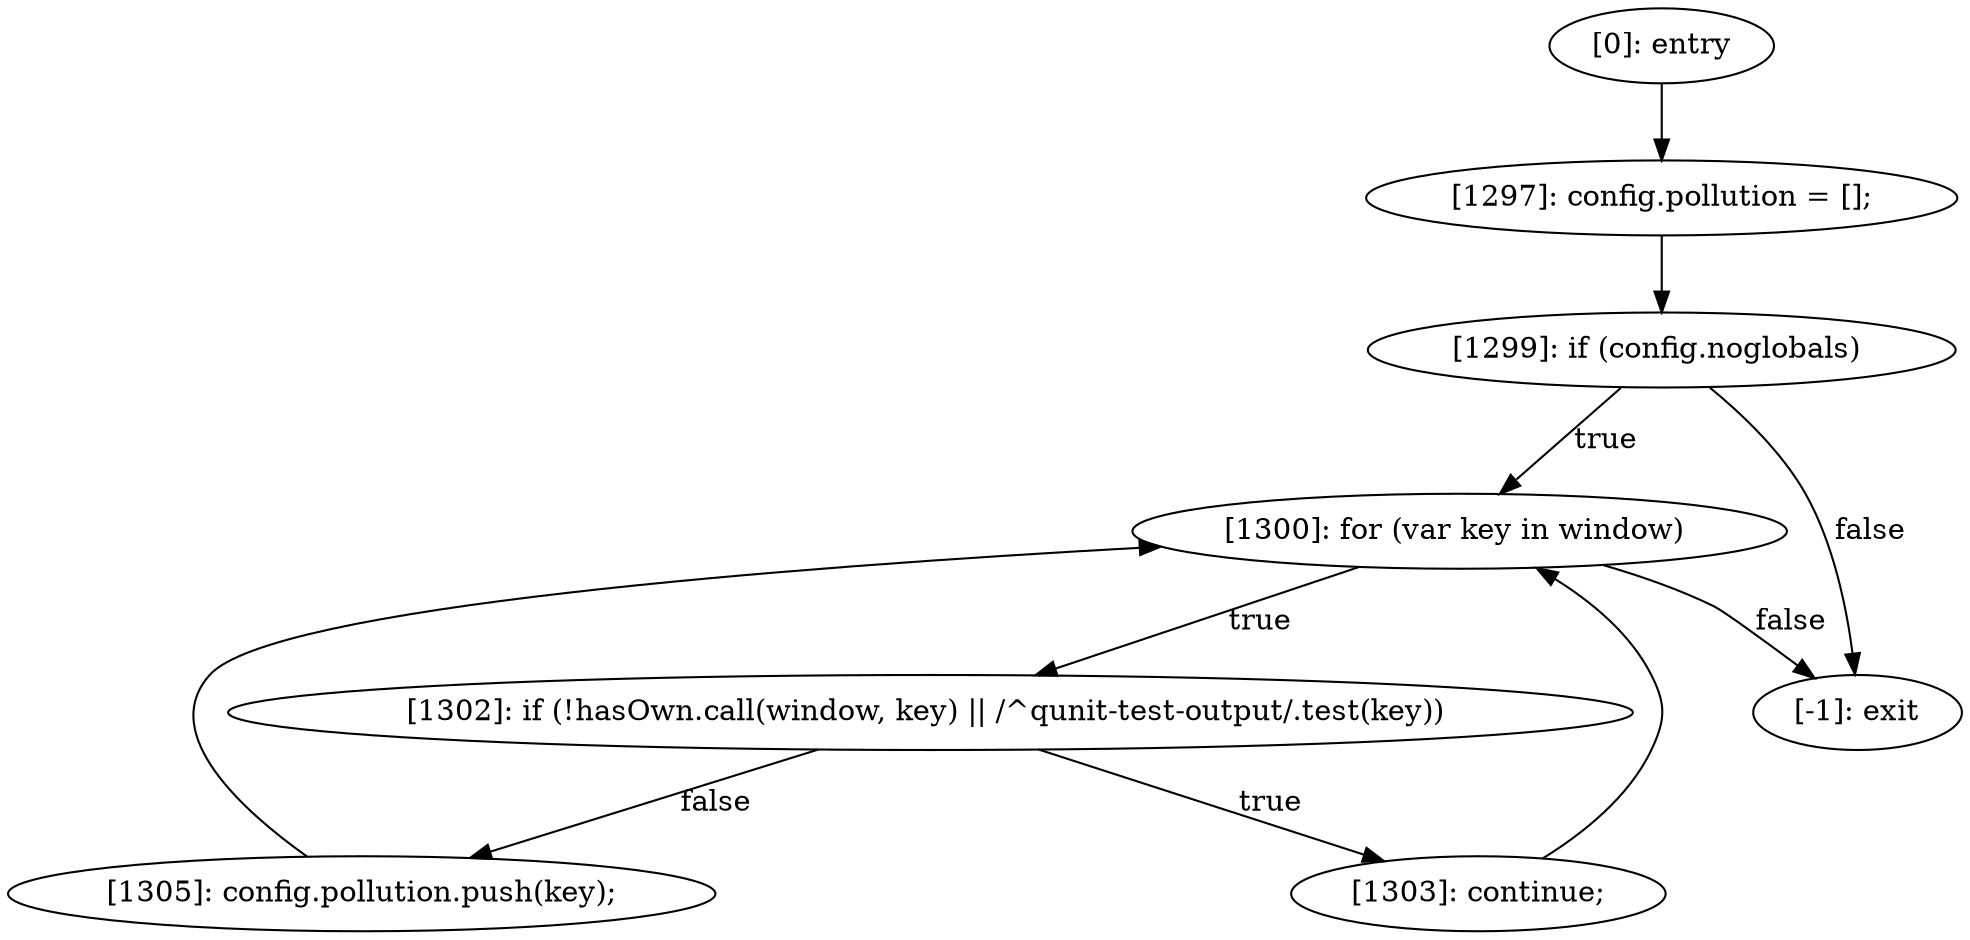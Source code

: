 digraph {
"0" [label="[1299]: if (config.noglobals) "] 
"1" [label="[1297]: config.pollution = [];\n"] 
"2" [label="[1303]: continue;\n"] 
"3" [label="[1302]: if (!hasOwn.call(window, key) || /^qunit-test-output/.test(key)) "] 
"4" [label="[1305]: config.pollution.push(key);\n"] 
"5" [label="[1300]: for (var key in window) "] 
"6" [label="[-1]: exit"] 
"7" [label="[0]: entry"] 
"0" -> "5" [label="true"] 
"0" -> "6" [label="false"] 
"1" -> "0" [label=""] 
"2" -> "5" [label=""] 
"3" -> "2" [label="true"] 
"3" -> "4" [label="false"] 
"4" -> "5" [label=""] 
"5" -> "6" [label="false"] 
"5" -> "3" [label="true"] 
"7" -> "1" [label=""] 
}
